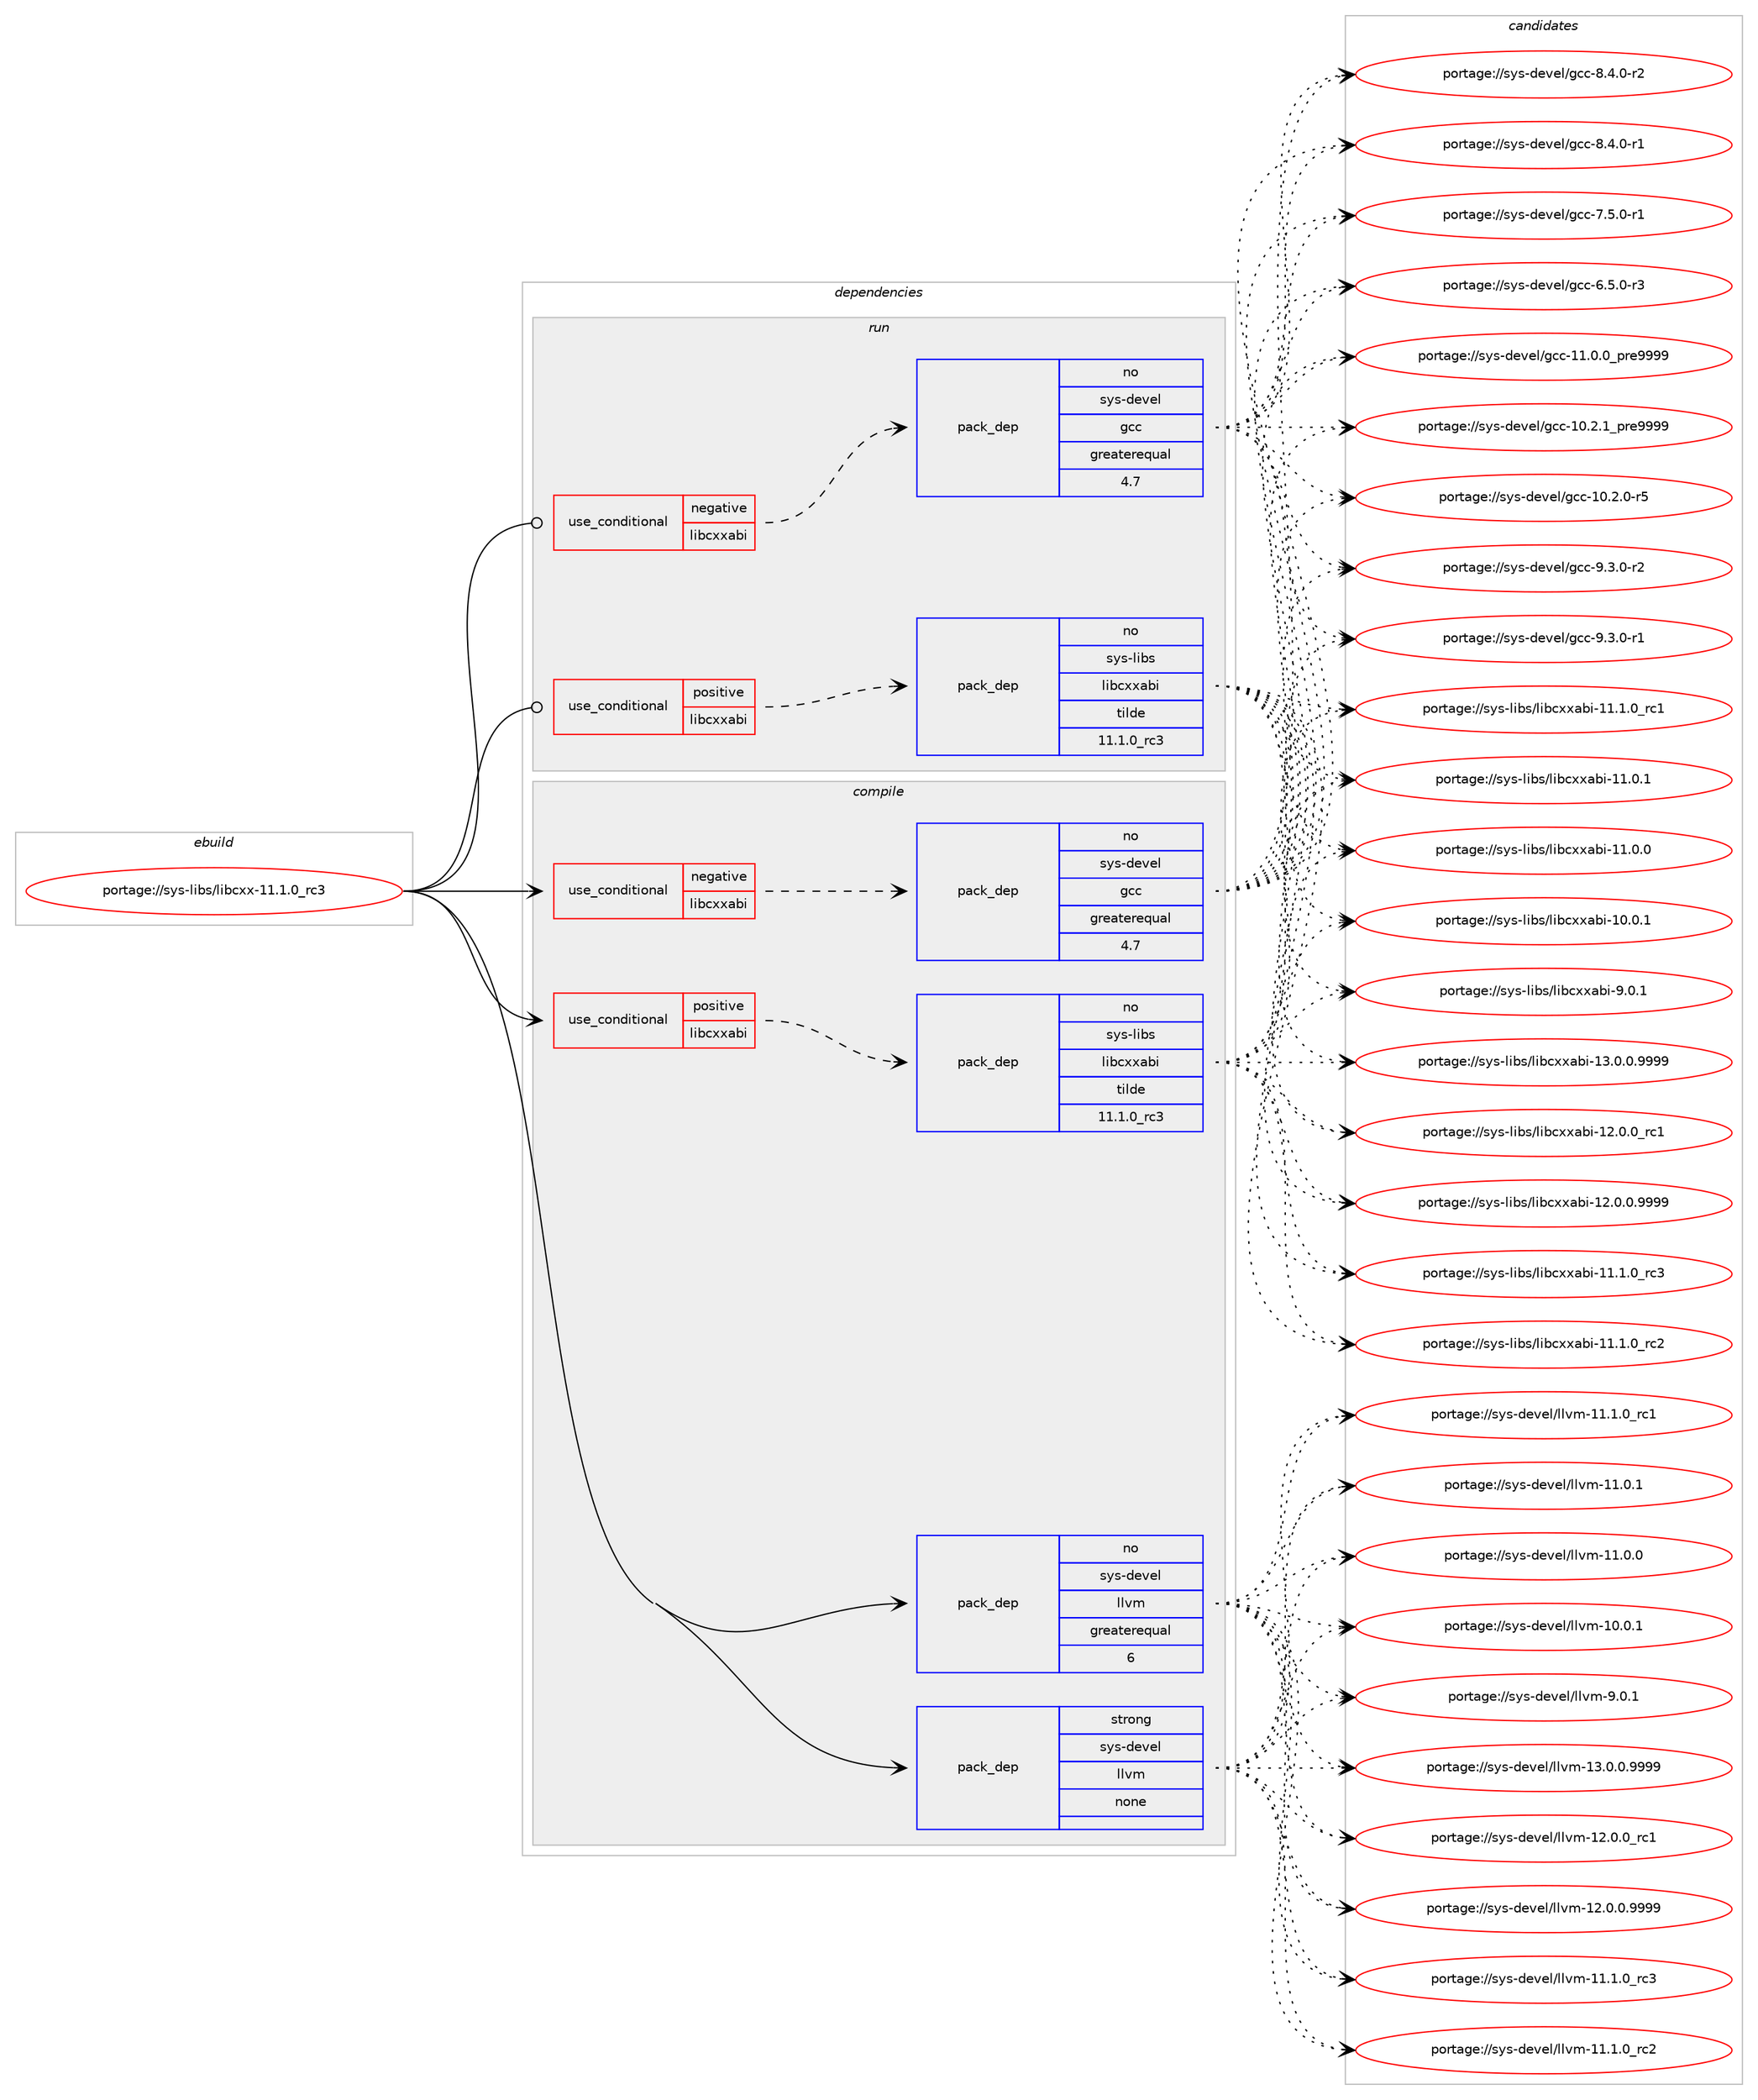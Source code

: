 digraph prolog {

# *************
# Graph options
# *************

newrank=true;
concentrate=true;
compound=true;
graph [rankdir=LR,fontname=Helvetica,fontsize=10,ranksep=1.5];#, ranksep=2.5, nodesep=0.2];
edge  [arrowhead=vee];
node  [fontname=Helvetica,fontsize=10];

# **********
# The ebuild
# **********

subgraph cluster_leftcol {
color=gray;
rank=same;
label=<<i>ebuild</i>>;
id [label="portage://sys-libs/libcxx-11.1.0_rc3", color=red, width=4, href="../sys-libs/libcxx-11.1.0_rc3.svg"];
}

# ****************
# The dependencies
# ****************

subgraph cluster_midcol {
color=gray;
label=<<i>dependencies</i>>;
subgraph cluster_compile {
fillcolor="#eeeeee";
style=filled;
label=<<i>compile</i>>;
subgraph cond640 {
dependency3402 [label=<<TABLE BORDER="0" CELLBORDER="1" CELLSPACING="0" CELLPADDING="4"><TR><TD ROWSPAN="3" CELLPADDING="10">use_conditional</TD></TR><TR><TD>negative</TD></TR><TR><TD>libcxxabi</TD></TR></TABLE>>, shape=none, color=red];
subgraph pack2700 {
dependency3403 [label=<<TABLE BORDER="0" CELLBORDER="1" CELLSPACING="0" CELLPADDING="4" WIDTH="220"><TR><TD ROWSPAN="6" CELLPADDING="30">pack_dep</TD></TR><TR><TD WIDTH="110">no</TD></TR><TR><TD>sys-devel</TD></TR><TR><TD>gcc</TD></TR><TR><TD>greaterequal</TD></TR><TR><TD>4.7</TD></TR></TABLE>>, shape=none, color=blue];
}
dependency3402:e -> dependency3403:w [weight=20,style="dashed",arrowhead="vee"];
}
id:e -> dependency3402:w [weight=20,style="solid",arrowhead="vee"];
subgraph cond641 {
dependency3404 [label=<<TABLE BORDER="0" CELLBORDER="1" CELLSPACING="0" CELLPADDING="4"><TR><TD ROWSPAN="3" CELLPADDING="10">use_conditional</TD></TR><TR><TD>positive</TD></TR><TR><TD>libcxxabi</TD></TR></TABLE>>, shape=none, color=red];
subgraph pack2701 {
dependency3405 [label=<<TABLE BORDER="0" CELLBORDER="1" CELLSPACING="0" CELLPADDING="4" WIDTH="220"><TR><TD ROWSPAN="6" CELLPADDING="30">pack_dep</TD></TR><TR><TD WIDTH="110">no</TD></TR><TR><TD>sys-libs</TD></TR><TR><TD>libcxxabi</TD></TR><TR><TD>tilde</TD></TR><TR><TD>11.1.0_rc3</TD></TR></TABLE>>, shape=none, color=blue];
}
dependency3404:e -> dependency3405:w [weight=20,style="dashed",arrowhead="vee"];
}
id:e -> dependency3404:w [weight=20,style="solid",arrowhead="vee"];
subgraph pack2702 {
dependency3406 [label=<<TABLE BORDER="0" CELLBORDER="1" CELLSPACING="0" CELLPADDING="4" WIDTH="220"><TR><TD ROWSPAN="6" CELLPADDING="30">pack_dep</TD></TR><TR><TD WIDTH="110">no</TD></TR><TR><TD>sys-devel</TD></TR><TR><TD>llvm</TD></TR><TR><TD>greaterequal</TD></TR><TR><TD>6</TD></TR></TABLE>>, shape=none, color=blue];
}
id:e -> dependency3406:w [weight=20,style="solid",arrowhead="vee"];
subgraph pack2703 {
dependency3407 [label=<<TABLE BORDER="0" CELLBORDER="1" CELLSPACING="0" CELLPADDING="4" WIDTH="220"><TR><TD ROWSPAN="6" CELLPADDING="30">pack_dep</TD></TR><TR><TD WIDTH="110">strong</TD></TR><TR><TD>sys-devel</TD></TR><TR><TD>llvm</TD></TR><TR><TD>none</TD></TR><TR><TD></TD></TR></TABLE>>, shape=none, color=blue];
}
id:e -> dependency3407:w [weight=20,style="solid",arrowhead="vee"];
}
subgraph cluster_compileandrun {
fillcolor="#eeeeee";
style=filled;
label=<<i>compile and run</i>>;
}
subgraph cluster_run {
fillcolor="#eeeeee";
style=filled;
label=<<i>run</i>>;
subgraph cond642 {
dependency3408 [label=<<TABLE BORDER="0" CELLBORDER="1" CELLSPACING="0" CELLPADDING="4"><TR><TD ROWSPAN="3" CELLPADDING="10">use_conditional</TD></TR><TR><TD>negative</TD></TR><TR><TD>libcxxabi</TD></TR></TABLE>>, shape=none, color=red];
subgraph pack2704 {
dependency3409 [label=<<TABLE BORDER="0" CELLBORDER="1" CELLSPACING="0" CELLPADDING="4" WIDTH="220"><TR><TD ROWSPAN="6" CELLPADDING="30">pack_dep</TD></TR><TR><TD WIDTH="110">no</TD></TR><TR><TD>sys-devel</TD></TR><TR><TD>gcc</TD></TR><TR><TD>greaterequal</TD></TR><TR><TD>4.7</TD></TR></TABLE>>, shape=none, color=blue];
}
dependency3408:e -> dependency3409:w [weight=20,style="dashed",arrowhead="vee"];
}
id:e -> dependency3408:w [weight=20,style="solid",arrowhead="odot"];
subgraph cond643 {
dependency3410 [label=<<TABLE BORDER="0" CELLBORDER="1" CELLSPACING="0" CELLPADDING="4"><TR><TD ROWSPAN="3" CELLPADDING="10">use_conditional</TD></TR><TR><TD>positive</TD></TR><TR><TD>libcxxabi</TD></TR></TABLE>>, shape=none, color=red];
subgraph pack2705 {
dependency3411 [label=<<TABLE BORDER="0" CELLBORDER="1" CELLSPACING="0" CELLPADDING="4" WIDTH="220"><TR><TD ROWSPAN="6" CELLPADDING="30">pack_dep</TD></TR><TR><TD WIDTH="110">no</TD></TR><TR><TD>sys-libs</TD></TR><TR><TD>libcxxabi</TD></TR><TR><TD>tilde</TD></TR><TR><TD>11.1.0_rc3</TD></TR></TABLE>>, shape=none, color=blue];
}
dependency3410:e -> dependency3411:w [weight=20,style="dashed",arrowhead="vee"];
}
id:e -> dependency3410:w [weight=20,style="solid",arrowhead="odot"];
}
}

# **************
# The candidates
# **************

subgraph cluster_choices {
rank=same;
color=gray;
label=<<i>candidates</i>>;

subgraph choice2700 {
color=black;
nodesep=1;
choice115121115451001011181011084710399994557465146484511450 [label="portage://sys-devel/gcc-9.3.0-r2", color=red, width=4,href="../sys-devel/gcc-9.3.0-r2.svg"];
choice115121115451001011181011084710399994557465146484511449 [label="portage://sys-devel/gcc-9.3.0-r1", color=red, width=4,href="../sys-devel/gcc-9.3.0-r1.svg"];
choice115121115451001011181011084710399994556465246484511450 [label="portage://sys-devel/gcc-8.4.0-r2", color=red, width=4,href="../sys-devel/gcc-8.4.0-r2.svg"];
choice115121115451001011181011084710399994556465246484511449 [label="portage://sys-devel/gcc-8.4.0-r1", color=red, width=4,href="../sys-devel/gcc-8.4.0-r1.svg"];
choice115121115451001011181011084710399994555465346484511449 [label="portage://sys-devel/gcc-7.5.0-r1", color=red, width=4,href="../sys-devel/gcc-7.5.0-r1.svg"];
choice115121115451001011181011084710399994554465346484511451 [label="portage://sys-devel/gcc-6.5.0-r3", color=red, width=4,href="../sys-devel/gcc-6.5.0-r3.svg"];
choice11512111545100101118101108471039999454949464846489511211410157575757 [label="portage://sys-devel/gcc-11.0.0_pre9999", color=red, width=4,href="../sys-devel/gcc-11.0.0_pre9999.svg"];
choice11512111545100101118101108471039999454948465046499511211410157575757 [label="portage://sys-devel/gcc-10.2.1_pre9999", color=red, width=4,href="../sys-devel/gcc-10.2.1_pre9999.svg"];
choice11512111545100101118101108471039999454948465046484511453 [label="portage://sys-devel/gcc-10.2.0-r5", color=red, width=4,href="../sys-devel/gcc-10.2.0-r5.svg"];
dependency3403:e -> choice115121115451001011181011084710399994557465146484511450:w [style=dotted,weight="100"];
dependency3403:e -> choice115121115451001011181011084710399994557465146484511449:w [style=dotted,weight="100"];
dependency3403:e -> choice115121115451001011181011084710399994556465246484511450:w [style=dotted,weight="100"];
dependency3403:e -> choice115121115451001011181011084710399994556465246484511449:w [style=dotted,weight="100"];
dependency3403:e -> choice115121115451001011181011084710399994555465346484511449:w [style=dotted,weight="100"];
dependency3403:e -> choice115121115451001011181011084710399994554465346484511451:w [style=dotted,weight="100"];
dependency3403:e -> choice11512111545100101118101108471039999454949464846489511211410157575757:w [style=dotted,weight="100"];
dependency3403:e -> choice11512111545100101118101108471039999454948465046499511211410157575757:w [style=dotted,weight="100"];
dependency3403:e -> choice11512111545100101118101108471039999454948465046484511453:w [style=dotted,weight="100"];
}
subgraph choice2701 {
color=black;
nodesep=1;
choice11512111545108105981154710810598991201209798105455746484649 [label="portage://sys-libs/libcxxabi-9.0.1", color=red, width=4,href="../sys-libs/libcxxabi-9.0.1.svg"];
choice11512111545108105981154710810598991201209798105454951464846484657575757 [label="portage://sys-libs/libcxxabi-13.0.0.9999", color=red, width=4,href="../sys-libs/libcxxabi-13.0.0.9999.svg"];
choice1151211154510810598115471081059899120120979810545495046484648951149949 [label="portage://sys-libs/libcxxabi-12.0.0_rc1", color=red, width=4,href="../sys-libs/libcxxabi-12.0.0_rc1.svg"];
choice11512111545108105981154710810598991201209798105454950464846484657575757 [label="portage://sys-libs/libcxxabi-12.0.0.9999", color=red, width=4,href="../sys-libs/libcxxabi-12.0.0.9999.svg"];
choice1151211154510810598115471081059899120120979810545494946494648951149951 [label="portage://sys-libs/libcxxabi-11.1.0_rc3", color=red, width=4,href="../sys-libs/libcxxabi-11.1.0_rc3.svg"];
choice1151211154510810598115471081059899120120979810545494946494648951149950 [label="portage://sys-libs/libcxxabi-11.1.0_rc2", color=red, width=4,href="../sys-libs/libcxxabi-11.1.0_rc2.svg"];
choice1151211154510810598115471081059899120120979810545494946494648951149949 [label="portage://sys-libs/libcxxabi-11.1.0_rc1", color=red, width=4,href="../sys-libs/libcxxabi-11.1.0_rc1.svg"];
choice1151211154510810598115471081059899120120979810545494946484649 [label="portage://sys-libs/libcxxabi-11.0.1", color=red, width=4,href="../sys-libs/libcxxabi-11.0.1.svg"];
choice1151211154510810598115471081059899120120979810545494946484648 [label="portage://sys-libs/libcxxabi-11.0.0", color=red, width=4,href="../sys-libs/libcxxabi-11.0.0.svg"];
choice1151211154510810598115471081059899120120979810545494846484649 [label="portage://sys-libs/libcxxabi-10.0.1", color=red, width=4,href="../sys-libs/libcxxabi-10.0.1.svg"];
dependency3405:e -> choice11512111545108105981154710810598991201209798105455746484649:w [style=dotted,weight="100"];
dependency3405:e -> choice11512111545108105981154710810598991201209798105454951464846484657575757:w [style=dotted,weight="100"];
dependency3405:e -> choice1151211154510810598115471081059899120120979810545495046484648951149949:w [style=dotted,weight="100"];
dependency3405:e -> choice11512111545108105981154710810598991201209798105454950464846484657575757:w [style=dotted,weight="100"];
dependency3405:e -> choice1151211154510810598115471081059899120120979810545494946494648951149951:w [style=dotted,weight="100"];
dependency3405:e -> choice1151211154510810598115471081059899120120979810545494946494648951149950:w [style=dotted,weight="100"];
dependency3405:e -> choice1151211154510810598115471081059899120120979810545494946494648951149949:w [style=dotted,weight="100"];
dependency3405:e -> choice1151211154510810598115471081059899120120979810545494946484649:w [style=dotted,weight="100"];
dependency3405:e -> choice1151211154510810598115471081059899120120979810545494946484648:w [style=dotted,weight="100"];
dependency3405:e -> choice1151211154510810598115471081059899120120979810545494846484649:w [style=dotted,weight="100"];
}
subgraph choice2702 {
color=black;
nodesep=1;
choice1151211154510010111810110847108108118109455746484649 [label="portage://sys-devel/llvm-9.0.1", color=red, width=4,href="../sys-devel/llvm-9.0.1.svg"];
choice1151211154510010111810110847108108118109454951464846484657575757 [label="portage://sys-devel/llvm-13.0.0.9999", color=red, width=4,href="../sys-devel/llvm-13.0.0.9999.svg"];
choice115121115451001011181011084710810811810945495046484648951149949 [label="portage://sys-devel/llvm-12.0.0_rc1", color=red, width=4,href="../sys-devel/llvm-12.0.0_rc1.svg"];
choice1151211154510010111810110847108108118109454950464846484657575757 [label="portage://sys-devel/llvm-12.0.0.9999", color=red, width=4,href="../sys-devel/llvm-12.0.0.9999.svg"];
choice115121115451001011181011084710810811810945494946494648951149951 [label="portage://sys-devel/llvm-11.1.0_rc3", color=red, width=4,href="../sys-devel/llvm-11.1.0_rc3.svg"];
choice115121115451001011181011084710810811810945494946494648951149950 [label="portage://sys-devel/llvm-11.1.0_rc2", color=red, width=4,href="../sys-devel/llvm-11.1.0_rc2.svg"];
choice115121115451001011181011084710810811810945494946494648951149949 [label="portage://sys-devel/llvm-11.1.0_rc1", color=red, width=4,href="../sys-devel/llvm-11.1.0_rc1.svg"];
choice115121115451001011181011084710810811810945494946484649 [label="portage://sys-devel/llvm-11.0.1", color=red, width=4,href="../sys-devel/llvm-11.0.1.svg"];
choice115121115451001011181011084710810811810945494946484648 [label="portage://sys-devel/llvm-11.0.0", color=red, width=4,href="../sys-devel/llvm-11.0.0.svg"];
choice115121115451001011181011084710810811810945494846484649 [label="portage://sys-devel/llvm-10.0.1", color=red, width=4,href="../sys-devel/llvm-10.0.1.svg"];
dependency3406:e -> choice1151211154510010111810110847108108118109455746484649:w [style=dotted,weight="100"];
dependency3406:e -> choice1151211154510010111810110847108108118109454951464846484657575757:w [style=dotted,weight="100"];
dependency3406:e -> choice115121115451001011181011084710810811810945495046484648951149949:w [style=dotted,weight="100"];
dependency3406:e -> choice1151211154510010111810110847108108118109454950464846484657575757:w [style=dotted,weight="100"];
dependency3406:e -> choice115121115451001011181011084710810811810945494946494648951149951:w [style=dotted,weight="100"];
dependency3406:e -> choice115121115451001011181011084710810811810945494946494648951149950:w [style=dotted,weight="100"];
dependency3406:e -> choice115121115451001011181011084710810811810945494946494648951149949:w [style=dotted,weight="100"];
dependency3406:e -> choice115121115451001011181011084710810811810945494946484649:w [style=dotted,weight="100"];
dependency3406:e -> choice115121115451001011181011084710810811810945494946484648:w [style=dotted,weight="100"];
dependency3406:e -> choice115121115451001011181011084710810811810945494846484649:w [style=dotted,weight="100"];
}
subgraph choice2703 {
color=black;
nodesep=1;
choice1151211154510010111810110847108108118109455746484649 [label="portage://sys-devel/llvm-9.0.1", color=red, width=4,href="../sys-devel/llvm-9.0.1.svg"];
choice1151211154510010111810110847108108118109454951464846484657575757 [label="portage://sys-devel/llvm-13.0.0.9999", color=red, width=4,href="../sys-devel/llvm-13.0.0.9999.svg"];
choice115121115451001011181011084710810811810945495046484648951149949 [label="portage://sys-devel/llvm-12.0.0_rc1", color=red, width=4,href="../sys-devel/llvm-12.0.0_rc1.svg"];
choice1151211154510010111810110847108108118109454950464846484657575757 [label="portage://sys-devel/llvm-12.0.0.9999", color=red, width=4,href="../sys-devel/llvm-12.0.0.9999.svg"];
choice115121115451001011181011084710810811810945494946494648951149951 [label="portage://sys-devel/llvm-11.1.0_rc3", color=red, width=4,href="../sys-devel/llvm-11.1.0_rc3.svg"];
choice115121115451001011181011084710810811810945494946494648951149950 [label="portage://sys-devel/llvm-11.1.0_rc2", color=red, width=4,href="../sys-devel/llvm-11.1.0_rc2.svg"];
choice115121115451001011181011084710810811810945494946494648951149949 [label="portage://sys-devel/llvm-11.1.0_rc1", color=red, width=4,href="../sys-devel/llvm-11.1.0_rc1.svg"];
choice115121115451001011181011084710810811810945494946484649 [label="portage://sys-devel/llvm-11.0.1", color=red, width=4,href="../sys-devel/llvm-11.0.1.svg"];
choice115121115451001011181011084710810811810945494946484648 [label="portage://sys-devel/llvm-11.0.0", color=red, width=4,href="../sys-devel/llvm-11.0.0.svg"];
choice115121115451001011181011084710810811810945494846484649 [label="portage://sys-devel/llvm-10.0.1", color=red, width=4,href="../sys-devel/llvm-10.0.1.svg"];
dependency3407:e -> choice1151211154510010111810110847108108118109455746484649:w [style=dotted,weight="100"];
dependency3407:e -> choice1151211154510010111810110847108108118109454951464846484657575757:w [style=dotted,weight="100"];
dependency3407:e -> choice115121115451001011181011084710810811810945495046484648951149949:w [style=dotted,weight="100"];
dependency3407:e -> choice1151211154510010111810110847108108118109454950464846484657575757:w [style=dotted,weight="100"];
dependency3407:e -> choice115121115451001011181011084710810811810945494946494648951149951:w [style=dotted,weight="100"];
dependency3407:e -> choice115121115451001011181011084710810811810945494946494648951149950:w [style=dotted,weight="100"];
dependency3407:e -> choice115121115451001011181011084710810811810945494946494648951149949:w [style=dotted,weight="100"];
dependency3407:e -> choice115121115451001011181011084710810811810945494946484649:w [style=dotted,weight="100"];
dependency3407:e -> choice115121115451001011181011084710810811810945494946484648:w [style=dotted,weight="100"];
dependency3407:e -> choice115121115451001011181011084710810811810945494846484649:w [style=dotted,weight="100"];
}
subgraph choice2704 {
color=black;
nodesep=1;
choice115121115451001011181011084710399994557465146484511450 [label="portage://sys-devel/gcc-9.3.0-r2", color=red, width=4,href="../sys-devel/gcc-9.3.0-r2.svg"];
choice115121115451001011181011084710399994557465146484511449 [label="portage://sys-devel/gcc-9.3.0-r1", color=red, width=4,href="../sys-devel/gcc-9.3.0-r1.svg"];
choice115121115451001011181011084710399994556465246484511450 [label="portage://sys-devel/gcc-8.4.0-r2", color=red, width=4,href="../sys-devel/gcc-8.4.0-r2.svg"];
choice115121115451001011181011084710399994556465246484511449 [label="portage://sys-devel/gcc-8.4.0-r1", color=red, width=4,href="../sys-devel/gcc-8.4.0-r1.svg"];
choice115121115451001011181011084710399994555465346484511449 [label="portage://sys-devel/gcc-7.5.0-r1", color=red, width=4,href="../sys-devel/gcc-7.5.0-r1.svg"];
choice115121115451001011181011084710399994554465346484511451 [label="portage://sys-devel/gcc-6.5.0-r3", color=red, width=4,href="../sys-devel/gcc-6.5.0-r3.svg"];
choice11512111545100101118101108471039999454949464846489511211410157575757 [label="portage://sys-devel/gcc-11.0.0_pre9999", color=red, width=4,href="../sys-devel/gcc-11.0.0_pre9999.svg"];
choice11512111545100101118101108471039999454948465046499511211410157575757 [label="portage://sys-devel/gcc-10.2.1_pre9999", color=red, width=4,href="../sys-devel/gcc-10.2.1_pre9999.svg"];
choice11512111545100101118101108471039999454948465046484511453 [label="portage://sys-devel/gcc-10.2.0-r5", color=red, width=4,href="../sys-devel/gcc-10.2.0-r5.svg"];
dependency3409:e -> choice115121115451001011181011084710399994557465146484511450:w [style=dotted,weight="100"];
dependency3409:e -> choice115121115451001011181011084710399994557465146484511449:w [style=dotted,weight="100"];
dependency3409:e -> choice115121115451001011181011084710399994556465246484511450:w [style=dotted,weight="100"];
dependency3409:e -> choice115121115451001011181011084710399994556465246484511449:w [style=dotted,weight="100"];
dependency3409:e -> choice115121115451001011181011084710399994555465346484511449:w [style=dotted,weight="100"];
dependency3409:e -> choice115121115451001011181011084710399994554465346484511451:w [style=dotted,weight="100"];
dependency3409:e -> choice11512111545100101118101108471039999454949464846489511211410157575757:w [style=dotted,weight="100"];
dependency3409:e -> choice11512111545100101118101108471039999454948465046499511211410157575757:w [style=dotted,weight="100"];
dependency3409:e -> choice11512111545100101118101108471039999454948465046484511453:w [style=dotted,weight="100"];
}
subgraph choice2705 {
color=black;
nodesep=1;
choice11512111545108105981154710810598991201209798105455746484649 [label="portage://sys-libs/libcxxabi-9.0.1", color=red, width=4,href="../sys-libs/libcxxabi-9.0.1.svg"];
choice11512111545108105981154710810598991201209798105454951464846484657575757 [label="portage://sys-libs/libcxxabi-13.0.0.9999", color=red, width=4,href="../sys-libs/libcxxabi-13.0.0.9999.svg"];
choice1151211154510810598115471081059899120120979810545495046484648951149949 [label="portage://sys-libs/libcxxabi-12.0.0_rc1", color=red, width=4,href="../sys-libs/libcxxabi-12.0.0_rc1.svg"];
choice11512111545108105981154710810598991201209798105454950464846484657575757 [label="portage://sys-libs/libcxxabi-12.0.0.9999", color=red, width=4,href="../sys-libs/libcxxabi-12.0.0.9999.svg"];
choice1151211154510810598115471081059899120120979810545494946494648951149951 [label="portage://sys-libs/libcxxabi-11.1.0_rc3", color=red, width=4,href="../sys-libs/libcxxabi-11.1.0_rc3.svg"];
choice1151211154510810598115471081059899120120979810545494946494648951149950 [label="portage://sys-libs/libcxxabi-11.1.0_rc2", color=red, width=4,href="../sys-libs/libcxxabi-11.1.0_rc2.svg"];
choice1151211154510810598115471081059899120120979810545494946494648951149949 [label="portage://sys-libs/libcxxabi-11.1.0_rc1", color=red, width=4,href="../sys-libs/libcxxabi-11.1.0_rc1.svg"];
choice1151211154510810598115471081059899120120979810545494946484649 [label="portage://sys-libs/libcxxabi-11.0.1", color=red, width=4,href="../sys-libs/libcxxabi-11.0.1.svg"];
choice1151211154510810598115471081059899120120979810545494946484648 [label="portage://sys-libs/libcxxabi-11.0.0", color=red, width=4,href="../sys-libs/libcxxabi-11.0.0.svg"];
choice1151211154510810598115471081059899120120979810545494846484649 [label="portage://sys-libs/libcxxabi-10.0.1", color=red, width=4,href="../sys-libs/libcxxabi-10.0.1.svg"];
dependency3411:e -> choice11512111545108105981154710810598991201209798105455746484649:w [style=dotted,weight="100"];
dependency3411:e -> choice11512111545108105981154710810598991201209798105454951464846484657575757:w [style=dotted,weight="100"];
dependency3411:e -> choice1151211154510810598115471081059899120120979810545495046484648951149949:w [style=dotted,weight="100"];
dependency3411:e -> choice11512111545108105981154710810598991201209798105454950464846484657575757:w [style=dotted,weight="100"];
dependency3411:e -> choice1151211154510810598115471081059899120120979810545494946494648951149951:w [style=dotted,weight="100"];
dependency3411:e -> choice1151211154510810598115471081059899120120979810545494946494648951149950:w [style=dotted,weight="100"];
dependency3411:e -> choice1151211154510810598115471081059899120120979810545494946494648951149949:w [style=dotted,weight="100"];
dependency3411:e -> choice1151211154510810598115471081059899120120979810545494946484649:w [style=dotted,weight="100"];
dependency3411:e -> choice1151211154510810598115471081059899120120979810545494946484648:w [style=dotted,weight="100"];
dependency3411:e -> choice1151211154510810598115471081059899120120979810545494846484649:w [style=dotted,weight="100"];
}
}

}
